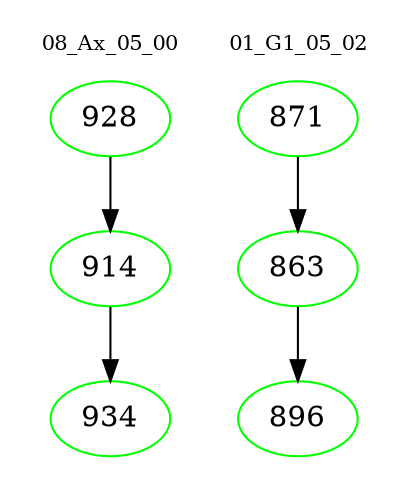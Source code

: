 digraph{
subgraph cluster_0 {
color = white
label = "08_Ax_05_00";
fontsize=10;
T0_928 [label="928", color="green"]
T0_928 -> T0_914 [color="black"]
T0_914 [label="914", color="green"]
T0_914 -> T0_934 [color="black"]
T0_934 [label="934", color="green"]
}
subgraph cluster_1 {
color = white
label = "01_G1_05_02";
fontsize=10;
T1_871 [label="871", color="green"]
T1_871 -> T1_863 [color="black"]
T1_863 [label="863", color="green"]
T1_863 -> T1_896 [color="black"]
T1_896 [label="896", color="green"]
}
}
